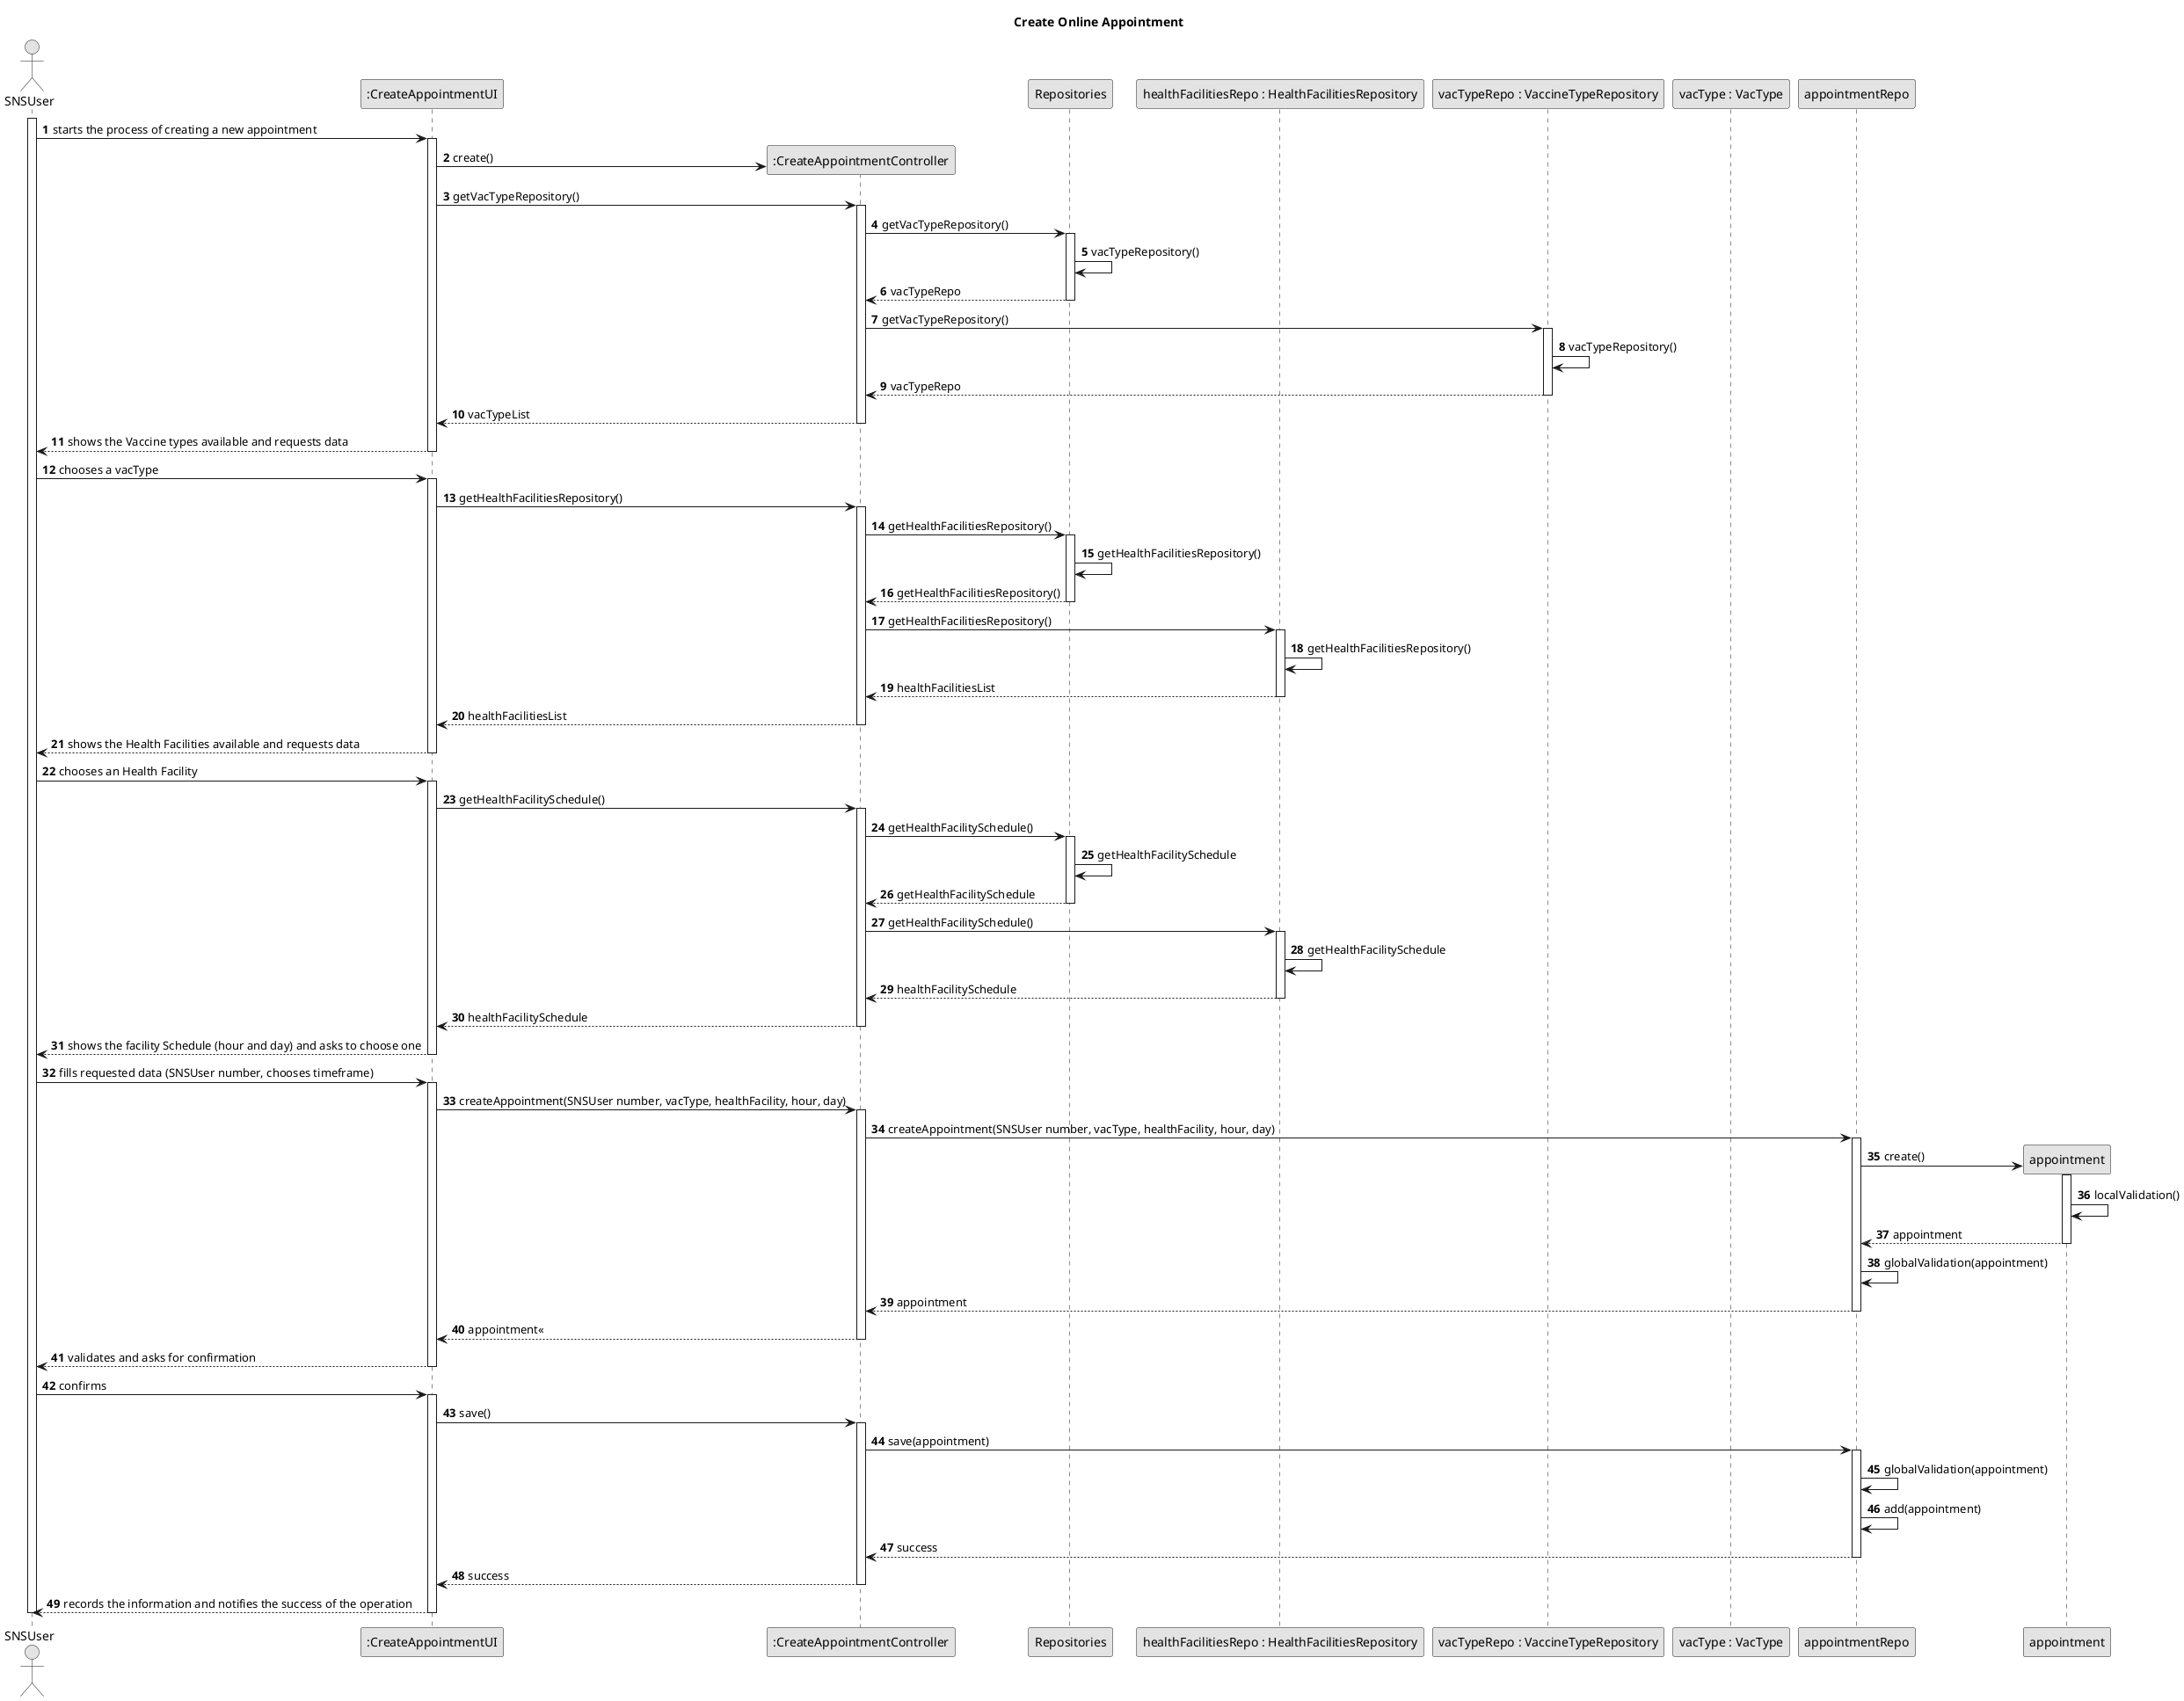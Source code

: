 @startuml
skinparam monochrome true
skinparam packageStyle rectangle
skinparam shadowing false

title Create Online Appointment

autonumber

actor SNSUser
participant ":CreateAppointmentUI" as ui
participant ":CreateAppointmentController" as ctrl
participant Repositories
participant "healthFacilitiesRepo : HealthFacilitiesRepository" as healthFacilitiesRepo
participant "vacTypeRepo : VaccineTypeRepository" as vacTypeRepo
participant "vacType : VacType" as vacType

activate SNSUser

    SNSUser -> ui : starts the process of creating a new appointment
    activate ui

        ui -> ctrl** : create()

        ui -> ctrl : getVacTypeRepository()
        activate ctrl

        ctrl -> Repositories : getVacTypeRepository()
            activate Repositories
                Repositories -> Repositories : vacTypeRepository()
                Repositories -->ctrl : vacTypeRepo
            deactivate Repositories
            ctrl -> vacTypeRepo : getVacTypeRepository()
             activate vacTypeRepo
                vacTypeRepo -> vacTypeRepo : vacTypeRepository()
                vacTypeRepo -->ctrl : vacTypeRepo
            deactivate vacTypeRepo
            ctrl --> ui : vacTypeList
        deactivate ctrl
            ui --> SNSUser : shows the Vaccine types available and requests data
    deactivate ui

    SNSUser -> ui : chooses a vacType
        activate ui

            ui -> ctrl : getHealthFacilitiesRepository()
            activate ctrl

            ctrl -> Repositories : getHealthFacilitiesRepository()
            activate Repositories
            Repositories -> Repositories : getHealthFacilitiesRepository()
            Repositories --> ctrl : getHealthFacilitiesRepository()
            deactivate Repositories
            ctrl -> healthFacilitiesRepo : getHealthFacilitiesRepository()
            activate healthFacilitiesRepo
                healthFacilitiesRepo -> healthFacilitiesRepo : getHealthFacilitiesRepository()
                healthFacilitiesRepo --> ctrl : healthFacilitiesList
            deactivate healthFacilitiesRepo
            ctrl --> ui : healthFacilitiesList
            deactivate ctrl
            ui --> SNSUser : shows the Health Facilities available and requests data
        deactivate ctrl
    deactivate ui

    SNSUser -> ui : chooses an Health Facility
    activate ui

    ui -> ctrl : getHealthFacilitySchedule()
        activate ctrl

            ctrl -> Repositories : getHealthFacilitySchedule()
            activate Repositories
                Repositories -> Repositories : getHealthFacilitySchedule
                Repositories --> ctrl :getHealthFacilitySchedule
            deactivate Repositories
            ctrl -> healthFacilitiesRepo : getHealthFacilitySchedule()
            activate healthFacilitiesRepo
                healthFacilitiesRepo -> healthFacilitiesRepo : getHealthFacilitySchedule
                healthFacilitiesRepo --> ctrl : healthFacilitySchedule
            deactivate healthFacilitiesRepo
            ctrl --> ui : healthFacilitySchedule
        deactivate ctrl
        ui --> SNSUser : shows the facility Schedule (hour and day) and asks to choose one
    deactivate ui

    SNSUser -> ui : fills requested data (SNSUser number, chooses timeframe)
    activate ui

        ui -> ctrl : createAppointment(SNSUser number, vacType, healthFacility, hour, day)
        activate ctrl

            ctrl -> appointmentRepo : createAppointment(SNSUser number, vacType, healthFacility, hour, day)
            activate appointmentRepo

                appointmentRepo -> appointment** : create()
                activate appointment
                    appointment -> appointment : localValidation()
                    appointment --> appointmentRepo : appointment
                deactivate appointment
                appointmentRepo -> appointmentRepo : globalValidation(appointment)
                appointmentRepo --> ctrl : appointment
            deactivate appointmentRepo
            ctrl --> ui : appointment«
        deactivate ctrl
        ui --> SNSUser : validates and asks for confirmation
    deactivate ui

    SNSUser -> ui : confirms
    activate ui

        ui -> ctrl : save()
        activate ctrl

            ctrl -> appointmentRepo : save(appointment)
            activate appointmentRepo
                appointmentRepo -> appointmentRepo : globalValidation(appointment)
                appointmentRepo -> appointmentRepo : add(appointment)
                appointmentRepo --> ctrl : success
            deactivate appointmentRepo
            ctrl --> ui : success
        deactivate ctrl
        ui --> SNSUser : records the information and notifies the success of the operation
    deactivate ui
deactivate SNSUser

@enduml